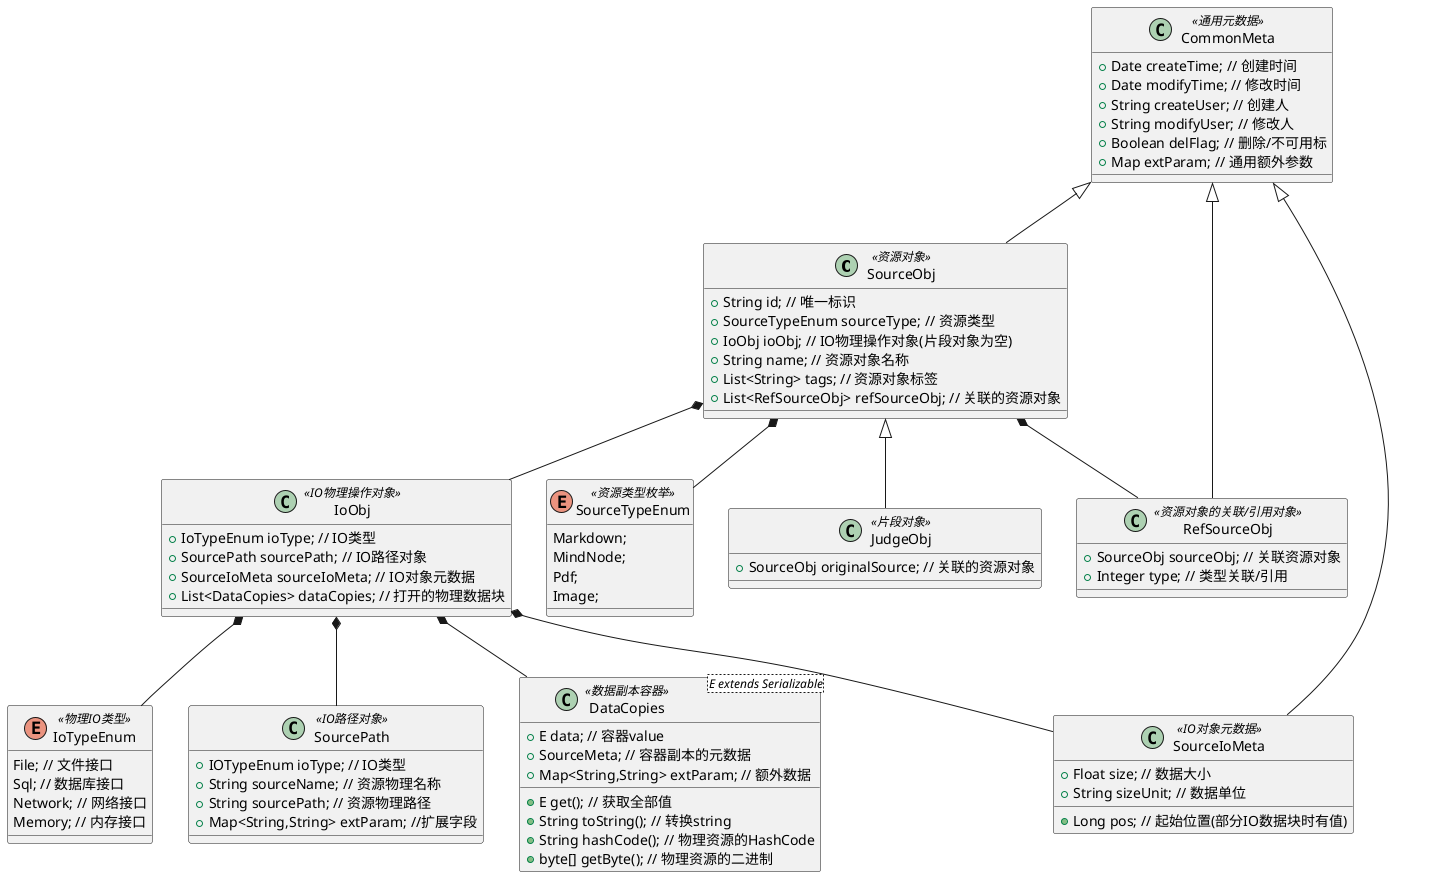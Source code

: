 @startuml

class SourceObj << 资源对象 >> extends CommonMeta
{
+String id; // 唯一标识
+SourceTypeEnum sourceType; // 资源类型
{field}+IoObj ioObj; // IO物理操作对象(片段对象为空)
+String name; // 资源对象名称
+List<String> tags; // 资源对象标签
+List<RefSourceObj> refSourceObj; // 关联的资源对象
}

SourceObj *-- IoObj
SourceObj *-- SourceTypeEnum

class JudgeObj << 片段对象 >> extends SourceObj 
{
+SourceObj originalSource; // 关联的资源对象
}

class RefSourceObj <<资源对象的关联/引用对象>> extends CommonMeta
{
+SourceObj sourceObj; // 关联资源对象
+Integer type; // 类型关联/引用
}
SourceObj *-- RefSourceObj

class IoObj <<IO物理操作对象>> {
+IoTypeEnum ioType; // IO类型
+SourcePath sourcePath; // IO路径对象
+SourceIoMeta sourceIoMeta; // IO对象元数据
+List<DataCopies> dataCopies; // 打开的物理数据块
}

IoObj *-- IoTypeEnum
IoObj *-- SourcePath
IoObj *-- SourceIoMeta
IoObj *-- DataCopies 

class SourcePath <<IO路径对象>>
{
  +IOTypeEnum ioType; // IO类型
  +String sourceName; // 资源物理名称
  +String sourcePath; // 资源物理路径
  +Map<String,String> extParam; //扩展字段
}

class SourceIoMeta <<IO对象元数据>> extends CommonMeta
{
  +Float size; // 数据大小
  +Long pos; // 起始位置(部分IO数据块时有值)
  +String sizeUnit; // 数据单位
}

class CommonMeta <<通用元数据>>
{
  +Date createTime; // 创建时间
  +Date modifyTime; // 修改时间
  +String createUser; // 创建人
  +String modifyUser; // 修改人
  +Boolean delFlag; // 删除/不可用标
  +Map extParam; // 通用额外参数
}


enum SourceTypeEnum <<资源类型枚举>>{
  Markdown;
  MindNode;
  Pdf;
  Image;
}

enum IoTypeEnum <<物理IO类型>>{
  File; // 文件接口
  Sql; // 数据库接口
  Network; // 网络接口
  Memory; // 内存接口
}

class DataCopies<E extends Serializable> <<数据副本容器>>
{
  +E data; // 容器value
  +SourceMeta; // 容器副本的元数据
  +Map<String,String> extParam; // 额外数据
  +E get(); // 获取全部值
  +String toString(); // 转换string
  +String hashCode(); // 物理资源的HashCode
  +byte[] getByte(); // 物理资源的二进制
}
